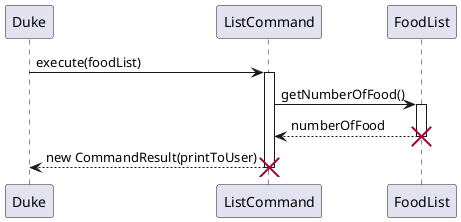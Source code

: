 @startuml
'https://plantuml.com/sequence-diagram

Participant Duke
Participant ListCommand
Participant FoodList

Duke -> ListCommand: execute(foodList)
activate ListCommand
ListCommand -> FoodList: getNumberOfFood()
activate FoodList
ListCommand <-- FoodList: numberOfFood
deactivate FoodList
destroy FoodList

ListCommand --> Duke: new CommandResult(printToUser)
deactivate ListCommand
destroy ListCommand

@enduml